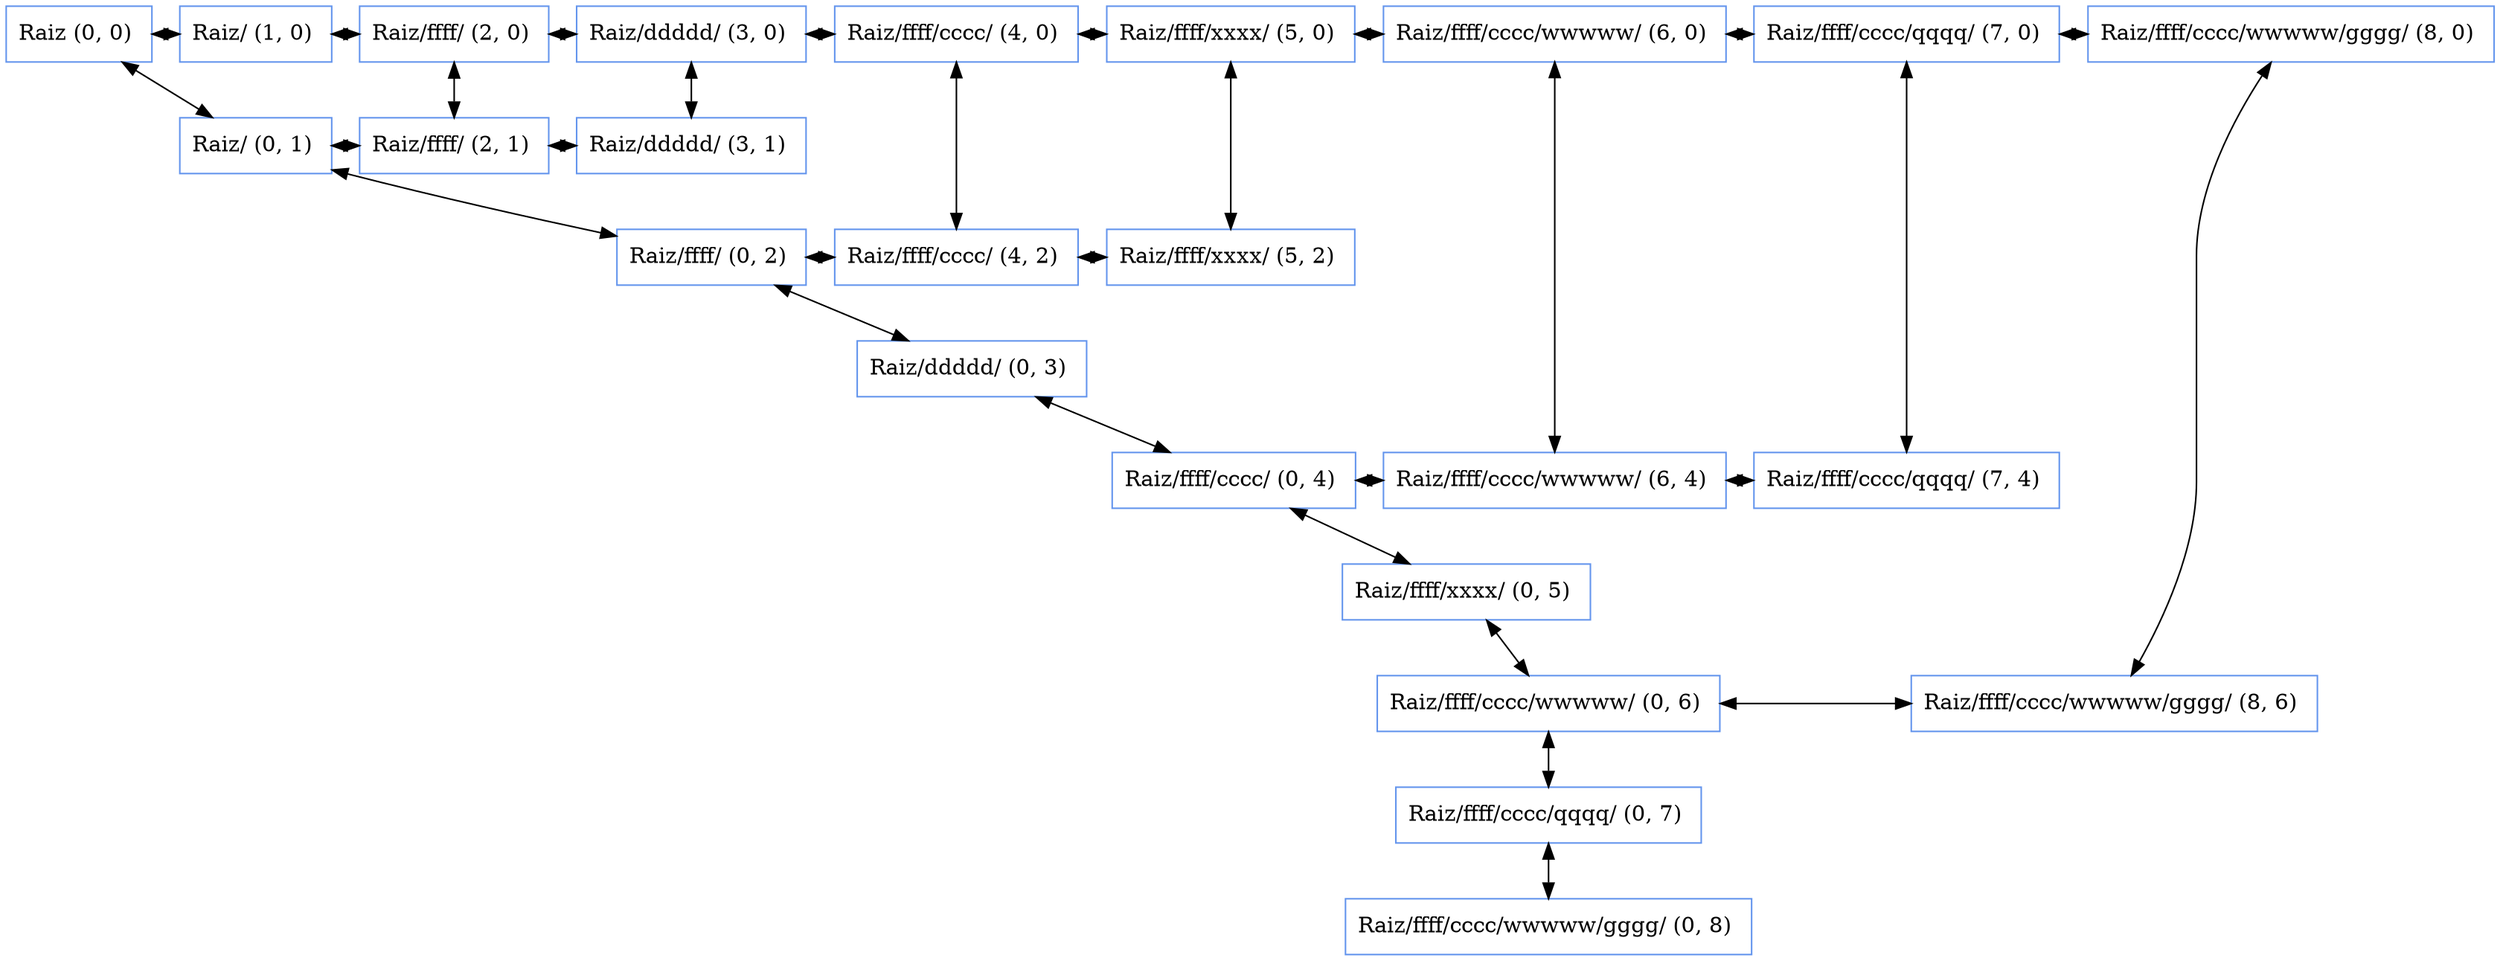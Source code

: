 digraph G {

node [shape=box, color=cornflowerblue ];
"Raiz (0, 0) "->"Raiz/ (0, 1) "[dir=both];
"Raiz/ (0, 1) "->"Raiz/ffff/ (0, 2) "[dir=both];
"Raiz/ffff/ (0, 2) "->"Raiz/ddddd/ (0, 3) "[dir=both];
"Raiz/ddddd/ (0, 3) "->"Raiz/ffff/cccc/ (0, 4) "[dir=both];
"Raiz/ffff/cccc/ (0, 4) "->"Raiz/ffff/xxxx/ (0, 5) "[dir=both];
"Raiz/ffff/xxxx/ (0, 5) "->"Raiz/ffff/cccc/wwwww/ (0, 6) "[dir=both];
"Raiz/ffff/cccc/wwwww/ (0, 6) "->"Raiz/ffff/cccc/qqqq/ (0, 7) "[dir=both];
"Raiz/ffff/cccc/qqqq/ (0, 7) "->"Raiz/ffff/cccc/wwwww/gggg/ (0, 8) "[dir=both];
"Raiz/ffff/ (2, 0) "->"Raiz/ffff/ (2, 1) "[dir=both];
"Raiz/ddddd/ (3, 0) "->"Raiz/ddddd/ (3, 1) "[dir=both];
"Raiz/ffff/cccc/ (4, 0) "->"Raiz/ffff/cccc/ (4, 2) "[dir=both];
"Raiz/ffff/xxxx/ (5, 0) "->"Raiz/ffff/xxxx/ (5, 2) "[dir=both];
"Raiz/ffff/cccc/wwwww/ (6, 0) "->"Raiz/ffff/cccc/wwwww/ (6, 4) "[dir=both];
"Raiz/ffff/cccc/qqqq/ (7, 0) "->"Raiz/ffff/cccc/qqqq/ (7, 4) "[dir=both];
"Raiz/ffff/cccc/wwwww/gggg/ (8, 0) "->"Raiz/ffff/cccc/wwwww/gggg/ (8, 6) "[dir=both];
rank=same{
"Raiz (0, 0) "->"Raiz/ (1, 0) "[dir=both];
}
rank=same{
"Raiz/ (1, 0) "->"Raiz/ffff/ (2, 0) "[dir=both];
}
rank=same{
"Raiz/ffff/ (2, 0) "->"Raiz/ddddd/ (3, 0) "[dir=both];
}
rank=same{
"Raiz/ddddd/ (3, 0) "->"Raiz/ffff/cccc/ (4, 0) "[dir=both];
}
rank=same{
"Raiz/ffff/cccc/ (4, 0) "->"Raiz/ffff/xxxx/ (5, 0) "[dir=both];
}
rank=same{
"Raiz/ffff/xxxx/ (5, 0) "->"Raiz/ffff/cccc/wwwww/ (6, 0) "[dir=both];
}
rank=same{
"Raiz/ffff/cccc/wwwww/ (6, 0) "->"Raiz/ffff/cccc/qqqq/ (7, 0) "[dir=both];
}
rank=same{
"Raiz/ffff/cccc/qqqq/ (7, 0) "->"Raiz/ffff/cccc/wwwww/gggg/ (8, 0) "[dir=both];
}
rank=same{
"Raiz/ (0, 1) "->"Raiz/ffff/ (2, 1) "[dir=both];
}
rank=same{
"Raiz/ffff/ (2, 1) "->"Raiz/ddddd/ (3, 1) "[dir=both];
}
rank=same{
"Raiz/ffff/ (0, 2) "->"Raiz/ffff/cccc/ (4, 2) "[dir=both];
}
rank=same{
"Raiz/ffff/cccc/ (4, 2) "->"Raiz/ffff/xxxx/ (5, 2) "[dir=both];
}
rank=same{
"Raiz/ffff/cccc/ (0, 4) "->"Raiz/ffff/cccc/wwwww/ (6, 4) "[dir=both];
}
rank=same{
"Raiz/ffff/cccc/wwwww/ (6, 4) "->"Raiz/ffff/cccc/qqqq/ (7, 4) "[dir=both];
}
rank=same{
"Raiz/ffff/cccc/wwwww/ (0, 6) "->"Raiz/ffff/cccc/wwwww/gggg/ (8, 6) "[dir=both];
}
}
